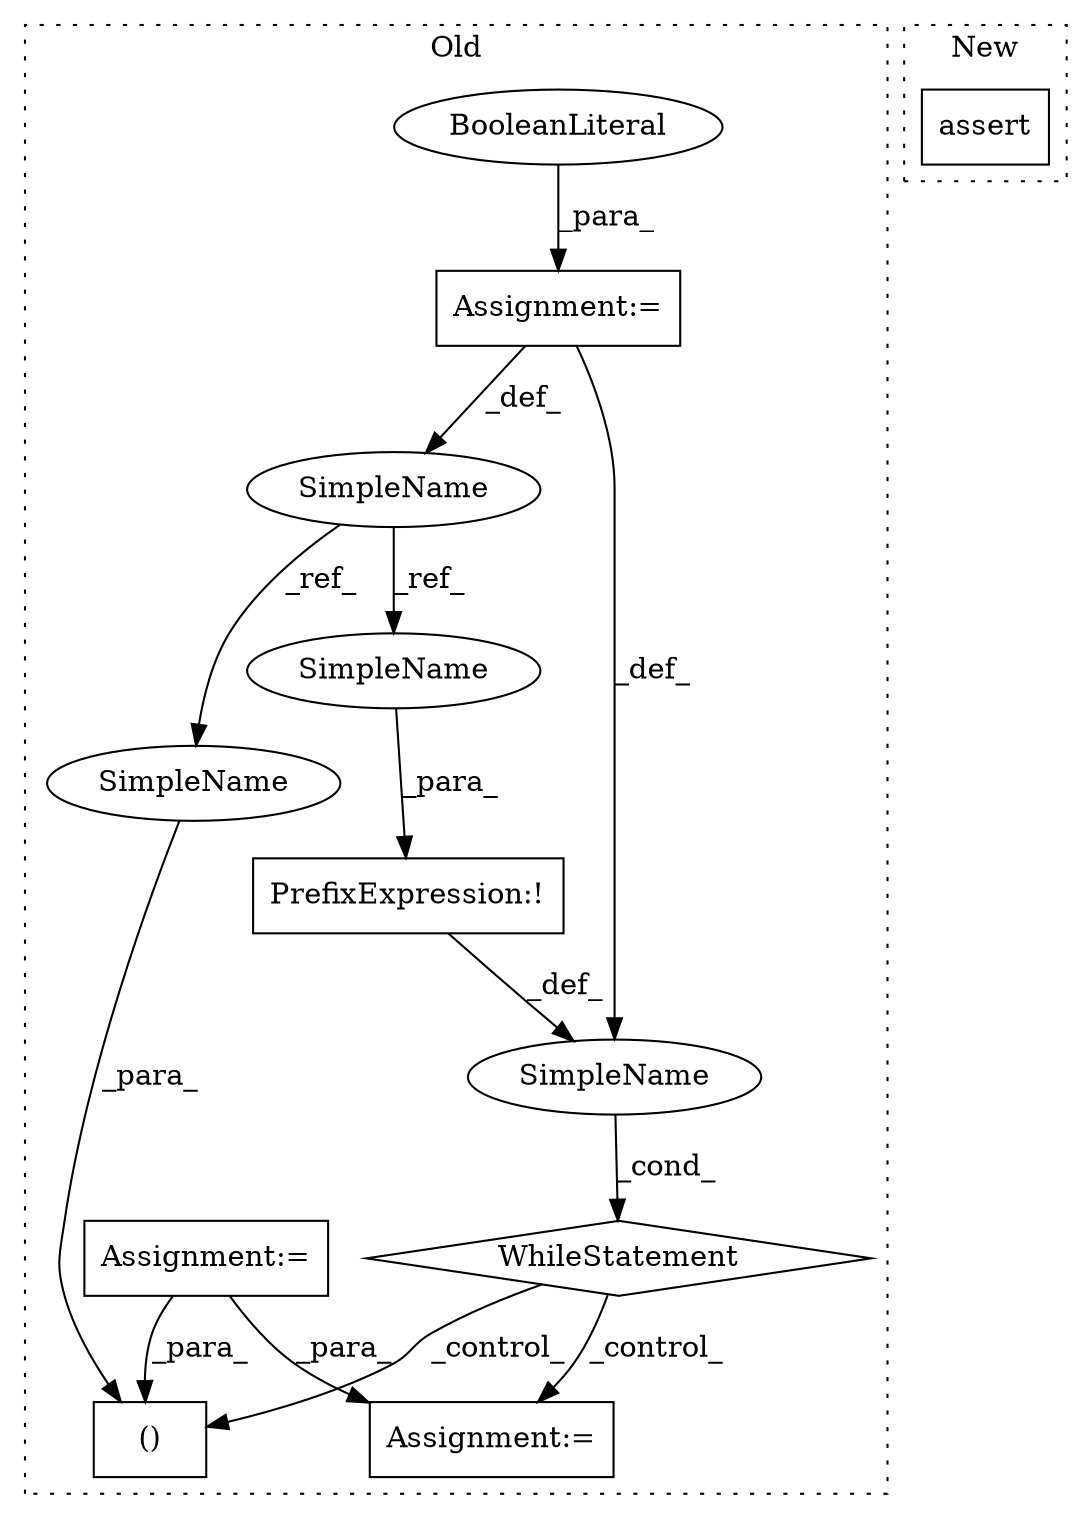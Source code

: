 digraph G {
subgraph cluster0 {
1 [label="WhileStatement" a="61" s="8016,8028" l="7,2" shape="diamond"];
3 [label="Assignment:=" a="7" s="7984" l="1" shape="box"];
4 [label="PrefixExpression:!" a="38" s="8023" l="1" shape="box"];
5 [label="()" a="106" s="8080" l="53" shape="box"];
6 [label="BooleanLiteral" a="9" s="7985" l="5" shape="ellipse"];
7 [label="SimpleName" a="42" s="" l="" shape="ellipse"];
8 [label="SimpleName" a="42" s="7980" l="4" shape="ellipse"];
9 [label="Assignment:=" a="7" s="8046" l="1" shape="box"];
10 [label="Assignment:=" a="7" s="7955" l="1" shape="box"];
11 [label="SimpleName" a="42" s="8024" l="4" shape="ellipse"];
12 [label="SimpleName" a="42" s="8115" l="4" shape="ellipse"];
label = "Old";
style="dotted";
}
subgraph cluster1 {
2 [label="assert" a="32" s="8683,8718" l="12,1" shape="box"];
label = "New";
style="dotted";
}
1 -> 5 [label="_control_"];
1 -> 9 [label="_control_"];
3 -> 7 [label="_def_"];
3 -> 8 [label="_def_"];
4 -> 7 [label="_def_"];
6 -> 3 [label="_para_"];
7 -> 1 [label="_cond_"];
8 -> 11 [label="_ref_"];
8 -> 12 [label="_ref_"];
10 -> 5 [label="_para_"];
10 -> 9 [label="_para_"];
11 -> 4 [label="_para_"];
12 -> 5 [label="_para_"];
}